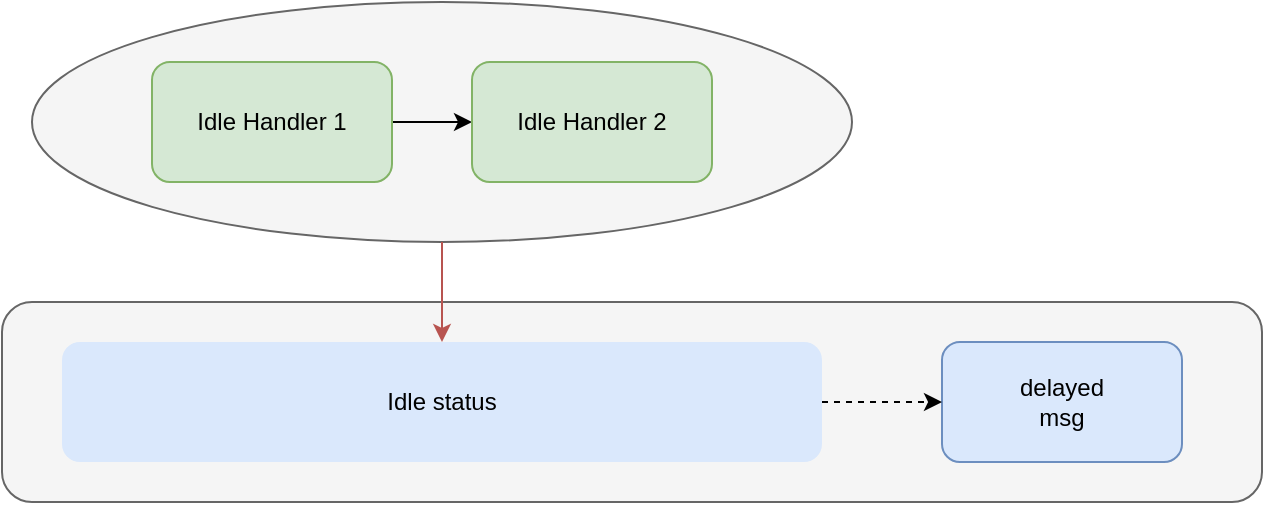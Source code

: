 <mxfile version="15.1.4" type="github">
  <diagram id="pULkaHirmnz4jH_OKKGr" name="Page-1">
    <mxGraphModel dx="1328" dy="802" grid="1" gridSize="10" guides="1" tooltips="1" connect="1" arrows="1" fold="1" page="1" pageScale="1" pageWidth="827" pageHeight="1169" math="0" shadow="0">
      <root>
        <mxCell id="0" />
        <mxCell id="1" parent="0" />
        <mxCell id="mpedleY7LbxGnOdpD2Kv-21" value="" style="ellipse;whiteSpace=wrap;html=1;fillColor=#f5f5f5;strokeColor=#666666;fontColor=#333333;" vertex="1" parent="1">
          <mxGeometry x="95" y="90" width="410" height="120" as="geometry" />
        </mxCell>
        <mxCell id="mpedleY7LbxGnOdpD2Kv-1" value="" style="rounded=1;whiteSpace=wrap;html=1;fillColor=#f5f5f5;strokeColor=#666666;fontColor=#333333;" vertex="1" parent="1">
          <mxGeometry x="80" y="240" width="630" height="100" as="geometry" />
        </mxCell>
        <mxCell id="mpedleY7LbxGnOdpD2Kv-4" value="delayed&lt;br&gt;msg" style="rounded=1;whiteSpace=wrap;html=1;fillColor=#dae8fc;strokeColor=#6c8ebf;" vertex="1" parent="1">
          <mxGeometry x="550" y="260" width="120" height="60" as="geometry" />
        </mxCell>
        <mxCell id="mpedleY7LbxGnOdpD2Kv-14" value="" style="edgeStyle=orthogonalEdgeStyle;rounded=0;orthogonalLoop=1;jettySize=auto;html=1;" edge="1" parent="1" source="mpedleY7LbxGnOdpD2Kv-12" target="mpedleY7LbxGnOdpD2Kv-13">
          <mxGeometry relative="1" as="geometry" />
        </mxCell>
        <mxCell id="mpedleY7LbxGnOdpD2Kv-12" value="Idle Handler 1" style="rounded=1;whiteSpace=wrap;html=1;fillColor=#d5e8d4;strokeColor=#82b366;" vertex="1" parent="1">
          <mxGeometry x="155" y="120" width="120" height="60" as="geometry" />
        </mxCell>
        <mxCell id="mpedleY7LbxGnOdpD2Kv-13" value="Idle Handler 2" style="rounded=1;whiteSpace=wrap;html=1;fillColor=#d5e8d4;strokeColor=#82b366;" vertex="1" parent="1">
          <mxGeometry x="315" y="120" width="120" height="60" as="geometry" />
        </mxCell>
        <mxCell id="mpedleY7LbxGnOdpD2Kv-18" value="Idle status" style="rounded=1;whiteSpace=wrap;html=1;fillColor=#dae8fc;strokeColor=none;" vertex="1" parent="1">
          <mxGeometry x="110" y="260" width="380" height="60" as="geometry" />
        </mxCell>
        <mxCell id="mpedleY7LbxGnOdpD2Kv-22" value="" style="endArrow=classic;html=1;entryX=0.5;entryY=0;entryDx=0;entryDy=0;exitX=0.5;exitY=1;exitDx=0;exitDy=0;fillColor=#f8cecc;strokeColor=#b85450;" edge="1" parent="1" source="mpedleY7LbxGnOdpD2Kv-21" target="mpedleY7LbxGnOdpD2Kv-18">
          <mxGeometry width="50" height="50" relative="1" as="geometry">
            <mxPoint x="290" y="220" as="sourcePoint" />
            <mxPoint x="440" y="380" as="targetPoint" />
          </mxGeometry>
        </mxCell>
        <mxCell id="mpedleY7LbxGnOdpD2Kv-23" value="" style="edgeStyle=orthogonalEdgeStyle;rounded=0;orthogonalLoop=1;jettySize=auto;html=1;dashed=1;exitX=1;exitY=0.5;exitDx=0;exitDy=0;" edge="1" parent="1" source="mpedleY7LbxGnOdpD2Kv-18">
          <mxGeometry relative="1" as="geometry">
            <mxPoint x="534" y="290" as="sourcePoint" />
            <mxPoint x="550" y="290" as="targetPoint" />
          </mxGeometry>
        </mxCell>
      </root>
    </mxGraphModel>
  </diagram>
</mxfile>
